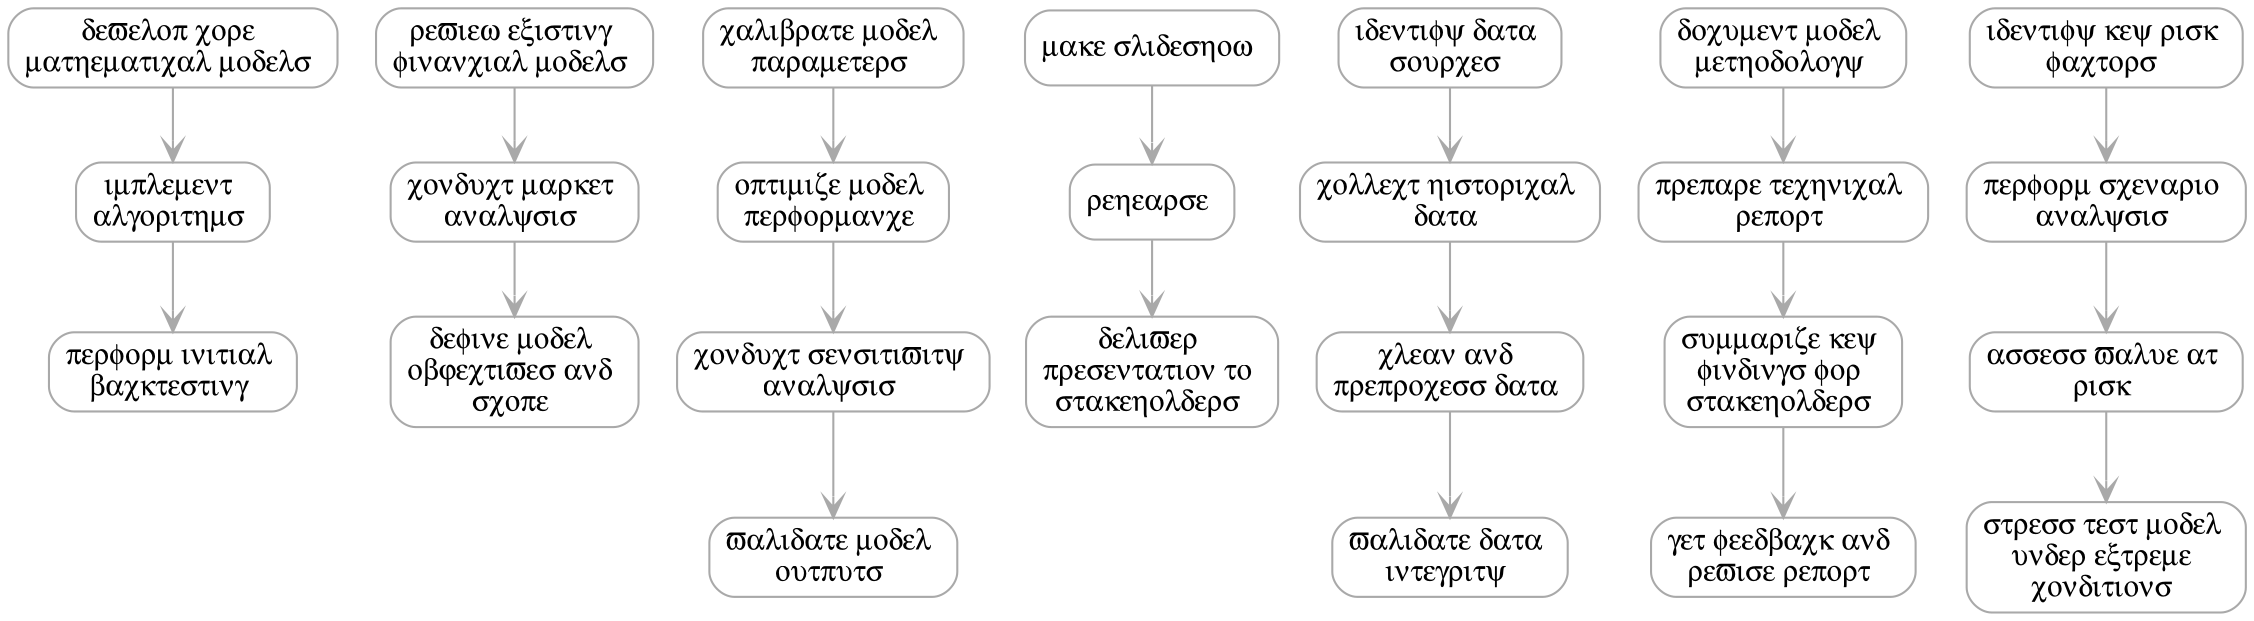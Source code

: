 digraph G {
	node [color=darkgray fontcolor=black fontname=Symbol shape=rectangle style=rounded]
	"develop core 
mathematical models "
	node [color=darkgray fontcolor=black fontname=Symbol shape=rectangle style=rounded]
	"implement 
algorithms "
	node [color=darkgray fontcolor=black fontname=Symbol shape=rectangle style=rounded]
	"perform initial 
backtesting "
	edge [arrowhead=vee color=darkgray]
	"develop core 
mathematical models " -> "implement 
algorithms "
	edge [arrowhead=vee color=darkgray]
	"implement 
algorithms " -> "perform initial 
backtesting "
	node [color=darkgray fontcolor=black fontname=Symbol shape=rectangle style=rounded]
	"review existing 
financial models "
	node [color=darkgray fontcolor=black fontname=Symbol shape=rectangle style=rounded]
	"conduct market 
analysis "
	node [color=darkgray fontcolor=black fontname=Symbol shape=rectangle style=rounded]
	"define model 
objectives and 
scope "
	edge [arrowhead=vee color=darkgray]
	"review existing 
financial models " -> "conduct market 
analysis "
	edge [arrowhead=vee color=darkgray]
	"conduct market 
analysis " -> "define model 
objectives and 
scope "
	node [color=darkgray fontcolor=black fontname=Symbol shape=rectangle style=rounded]
	"calibrate model 
parameters "
	node [color=darkgray fontcolor=black fontname=Symbol shape=rectangle style=rounded]
	"optimize model 
performance "
	node [color=darkgray fontcolor=black fontname=Symbol shape=rectangle style=rounded]
	"conduct sensitivity 
analysis "
	node [color=darkgray fontcolor=black fontname=Symbol shape=rectangle style=rounded]
	"validate model 
outputs "
	edge [arrowhead=vee color=darkgray]
	"calibrate model 
parameters " -> "optimize model 
performance "
	edge [arrowhead=vee color=darkgray]
	"optimize model 
performance " -> "conduct sensitivity 
analysis "
	edge [arrowhead=vee color=darkgray]
	"conduct sensitivity 
analysis " -> "validate model 
outputs "
	node [color=darkgray fontcolor=black fontname=Symbol shape=rectangle style=rounded]
	"make slideshow "
	node [color=darkgray fontcolor=black fontname=Symbol shape=rectangle style=rounded]
	"rehearse "
	node [color=darkgray fontcolor=black fontname=Symbol shape=rectangle style=rounded]
	"deliver 
presentation to 
stakeholders "
	edge [arrowhead=vee color=darkgray]
	"make slideshow " -> "rehearse "
	edge [arrowhead=vee color=darkgray]
	"rehearse " -> "deliver 
presentation to 
stakeholders "
	node [color=darkgray fontcolor=black fontname=Symbol shape=rectangle style=rounded]
	"identify data 
sources "
	node [color=darkgray fontcolor=black fontname=Symbol shape=rectangle style=rounded]
	"collect historical 
data "
	node [color=darkgray fontcolor=black fontname=Symbol shape=rectangle style=rounded]
	"clean and 
preprocess data "
	node [color=darkgray fontcolor=black fontname=Symbol shape=rectangle style=rounded]
	"validate data 
integrity "
	edge [arrowhead=vee color=darkgray]
	"identify data 
sources " -> "collect historical 
data "
	edge [arrowhead=vee color=darkgray]
	"collect historical 
data " -> "clean and 
preprocess data "
	edge [arrowhead=vee color=darkgray]
	"clean and 
preprocess data " -> "validate data 
integrity "
	node [color=darkgray fontcolor=black fontname=Symbol shape=rectangle style=rounded]
	"document model 
methodology "
	node [color=darkgray fontcolor=black fontname=Symbol shape=rectangle style=rounded]
	"prepare technical 
report "
	node [color=darkgray fontcolor=black fontname=Symbol shape=rectangle style=rounded]
	"summarize key 
findings for 
stakeholders "
	node [color=darkgray fontcolor=black fontname=Symbol shape=rectangle style=rounded]
	"get feedback and 
revise report "
	edge [arrowhead=vee color=darkgray]
	"document model 
methodology " -> "prepare technical 
report "
	edge [arrowhead=vee color=darkgray]
	"prepare technical 
report " -> "summarize key 
findings for 
stakeholders "
	edge [arrowhead=vee color=darkgray]
	"summarize key 
findings for 
stakeholders " -> "get feedback and 
revise report "
	node [color=darkgray fontcolor=black fontname=Symbol shape=rectangle style=rounded]
	"identify key risk 
factors "
	node [color=darkgray fontcolor=black fontname=Symbol shape=rectangle style=rounded]
	"perform scenario 
analysis "
	node [color=darkgray fontcolor=black fontname=Symbol shape=rectangle style=rounded]
	"assess value at 
risk "
	node [color=darkgray fontcolor=black fontname=Symbol shape=rectangle style=rounded]
	"stress test model 
under extreme 
conditions "
	edge [arrowhead=vee color=darkgray]
	"identify key risk 
factors " -> "perform scenario 
analysis "
	edge [arrowhead=vee color=darkgray]
	"perform scenario 
analysis " -> "assess value at 
risk "
	edge [arrowhead=vee color=darkgray]
	"assess value at 
risk " -> "stress test model 
under extreme 
conditions "
}
